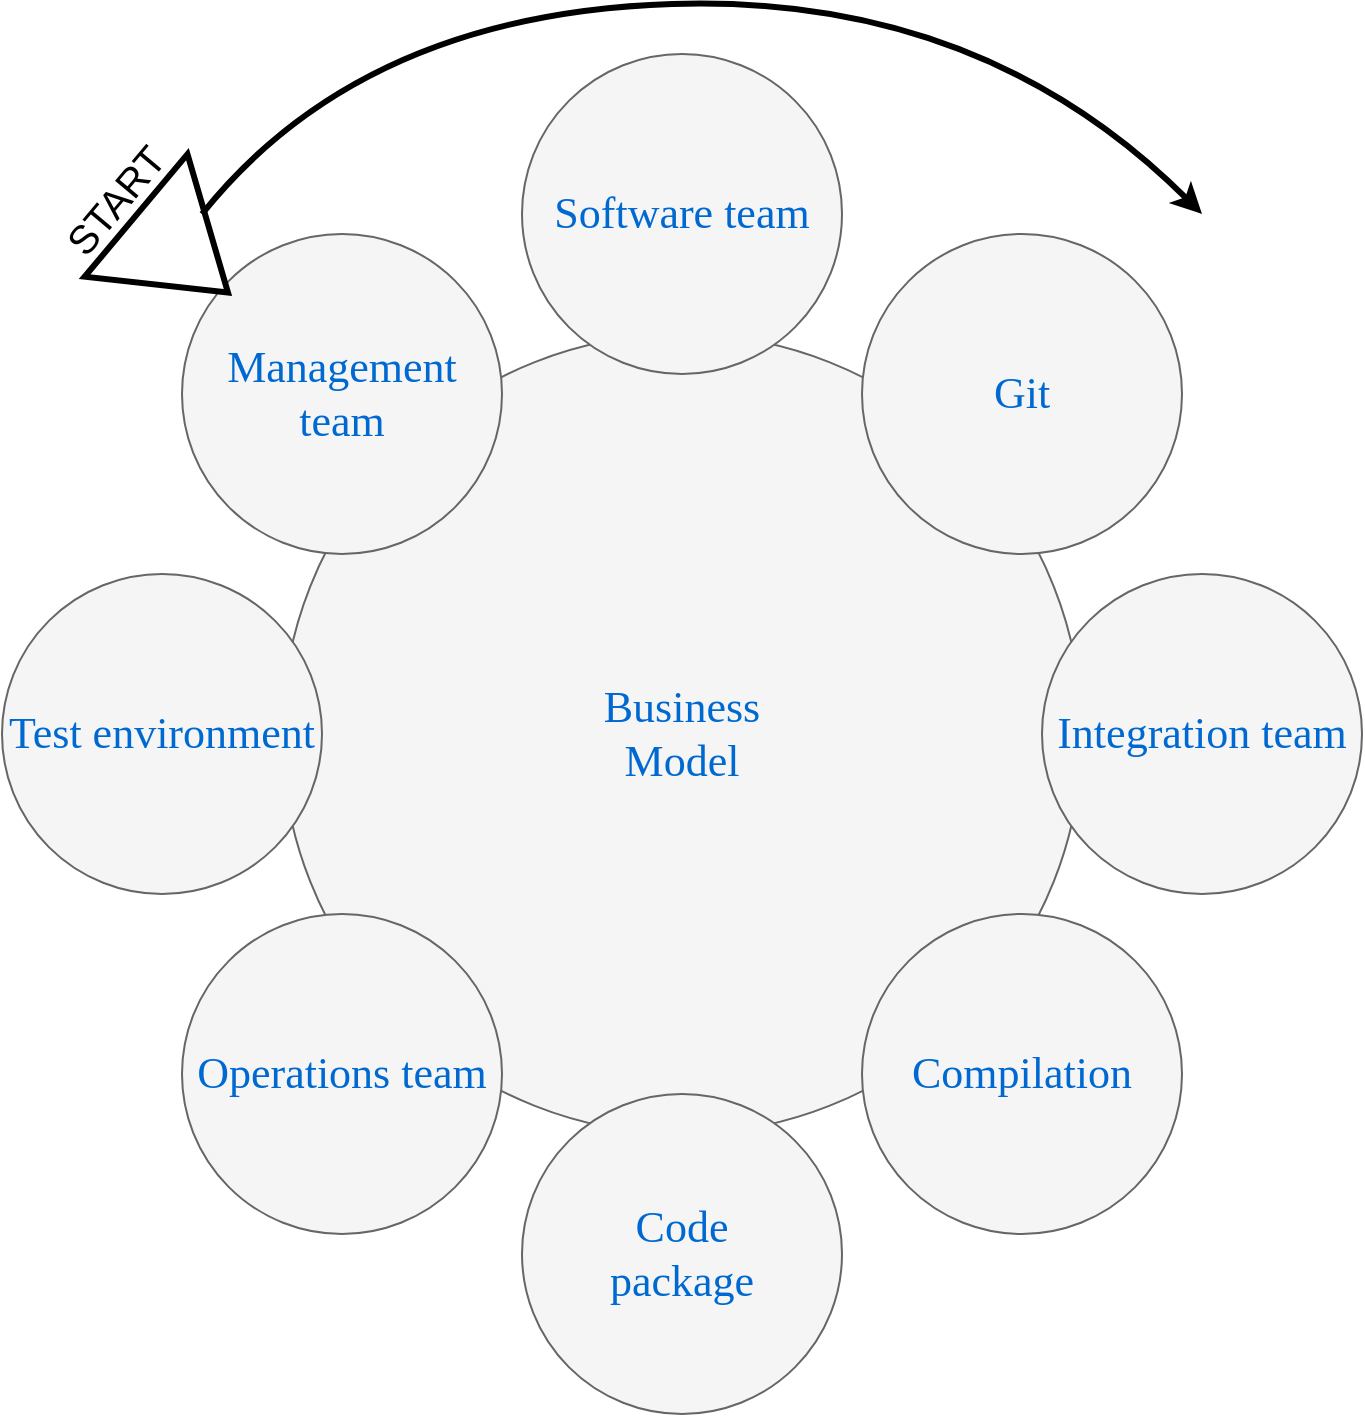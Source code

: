 <mxfile version="16.4.7" type="device" pages="2"><diagram name="Stages old" id="dd472eb7-4b8b-5cd9-a60b-b15522922e76"><mxGraphModel dx="2830" dy="1762" grid="1" gridSize="10" guides="1" tooltips="1" connect="1" arrows="1" fold="1" page="1" pageScale="1" pageWidth="1100" pageHeight="850" background="none" math="0" shadow="0"><root><mxCell id="0"/><mxCell id="1" parent="0"/><mxCell id="374e34682ed331ee-1" value="Business&lt;div&gt;Model&lt;/div&gt;" style="ellipse;whiteSpace=wrap;html=1;rounded=0;shadow=0;dashed=0;comic=0;fontFamily=Verdana;fontSize=22;fontColor=#0069D1;fillColor=#f5f5f5;strokeColor=#666666;" parent="1" vertex="1"><mxGeometry x="-770" y="-600" width="400" height="400" as="geometry"/></mxCell><mxCell id="45236fa5f4b8e91a-1" value="Software team" style="ellipse;whiteSpace=wrap;html=1;rounded=0;shadow=0;dashed=0;comic=0;fontFamily=Verdana;fontSize=22;fontColor=#0069D1;fillColor=#f5f5f5;strokeColor=#666666;" parent="1" vertex="1"><mxGeometry x="-650" y="-740" width="160" height="160" as="geometry"/></mxCell><mxCell id="45236fa5f4b8e91a-2" value="Code &lt;br&gt;package" style="ellipse;whiteSpace=wrap;html=1;rounded=0;shadow=0;dashed=0;comic=0;fontFamily=Verdana;fontSize=22;fontColor=#0069D1;fillColor=#f5f5f5;strokeColor=#666666;" parent="1" vertex="1"><mxGeometry x="-650" y="-220" width="160" height="160" as="geometry"/></mxCell><mxCell id="45236fa5f4b8e91a-3" value="Integration team" style="ellipse;whiteSpace=wrap;html=1;rounded=0;shadow=0;dashed=0;comic=0;fontFamily=Verdana;fontSize=22;fontColor=#0069D1;fillColor=#f5f5f5;strokeColor=#666666;" parent="1" vertex="1"><mxGeometry x="-390" y="-480" width="160" height="160" as="geometry"/></mxCell><mxCell id="45236fa5f4b8e91a-4" value="Test environment" style="ellipse;whiteSpace=wrap;html=1;rounded=0;shadow=0;dashed=0;comic=0;fontFamily=Verdana;fontSize=22;fontColor=#0069D1;fillColor=#f5f5f5;strokeColor=#666666;" parent="1" vertex="1"><mxGeometry x="-910" y="-480" width="160" height="160" as="geometry"/></mxCell><mxCell id="45236fa5f4b8e91a-5" value="Management&lt;br&gt;team" style="ellipse;whiteSpace=wrap;html=1;rounded=0;shadow=0;dashed=0;comic=0;fontFamily=Verdana;fontSize=22;fontColor=#0069D1;fillColor=#f5f5f5;strokeColor=#666666;" parent="1" vertex="1"><mxGeometry x="-820" y="-650" width="160" height="160" as="geometry"/></mxCell><mxCell id="45236fa5f4b8e91a-6" value="Git" style="ellipse;whiteSpace=wrap;html=1;rounded=0;shadow=0;dashed=0;comic=0;fontFamily=Verdana;fontSize=22;fontColor=#0069D1;fillColor=#f5f5f5;strokeColor=#666666;" parent="1" vertex="1"><mxGeometry x="-480" y="-650" width="160" height="160" as="geometry"/></mxCell><mxCell id="45236fa5f4b8e91a-7" value="Compilation" style="ellipse;whiteSpace=wrap;html=1;rounded=0;shadow=0;dashed=0;comic=0;fontFamily=Verdana;fontSize=22;fontColor=#0069D1;fillColor=#f5f5f5;strokeColor=#666666;" parent="1" vertex="1"><mxGeometry x="-480" y="-310" width="160" height="160" as="geometry"/></mxCell><mxCell id="45236fa5f4b8e91a-8" value="Operations team" style="ellipse;whiteSpace=wrap;html=1;rounded=0;shadow=0;dashed=0;comic=0;fontFamily=Verdana;fontSize=22;fontColor=#0069D1;fillColor=#f5f5f5;strokeColor=#666666;" parent="1" vertex="1"><mxGeometry x="-820" y="-310" width="160" height="160" as="geometry"/></mxCell><mxCell id="aJ1Cts6nXs2LUL9V1UAL-3" value="" style="triangle;whiteSpace=wrap;html=1;rotation=40;strokeWidth=3;" vertex="1" parent="1"><mxGeometry x="-850" y="-680" width="60" height="80" as="geometry"/></mxCell><mxCell id="aJ1Cts6nXs2LUL9V1UAL-4" value="&lt;font style=&quot;font-size: 20px&quot;&gt;START&lt;/font&gt;" style="text;html=1;resizable=0;autosize=1;align=center;verticalAlign=middle;points=[];fillColor=none;strokeColor=none;rounded=0;rotation=-50;" vertex="1" parent="1"><mxGeometry x="-894" y="-677" width="80" height="20" as="geometry"/></mxCell><mxCell id="aJ1Cts6nXs2LUL9V1UAL-5" value="" style="curved=1;endArrow=classic;html=1;rounded=0;fontSize=20;strokeWidth=3;" edge="1" parent="1"><mxGeometry width="50" height="50" relative="1" as="geometry"><mxPoint x="-810" y="-660" as="sourcePoint"/><mxPoint x="-310" y="-660" as="targetPoint"/><Array as="points"><mxPoint x="-730" y="-760"/><mxPoint x="-420" y="-770"/></Array></mxGeometry></mxCell></root></mxGraphModel></diagram><diagram id="UP3tfPJkXp-aI90xnXbg" name="Page-2"><mxGraphModel dx="3776" dy="2194" grid="1" gridSize="10" guides="1" tooltips="1" connect="1" arrows="1" fold="1" page="1" pageScale="1" pageWidth="850" pageHeight="1100" math="0" shadow="0"><root><mxCell id="kwcW2sZ1OSu8GY6qHK2_-0"/><mxCell id="kwcW2sZ1OSu8GY6qHK2_-1" parent="kwcW2sZ1OSu8GY6qHK2_-0"/><mxCell id="PbkhvhP40oLQabmzFKsS-0" value="Business&lt;div&gt;Model&lt;/div&gt;" style="ellipse;whiteSpace=wrap;html=1;rounded=0;shadow=0;dashed=0;comic=0;fontFamily=Verdana;fontSize=22;fontColor=#0069D1;fillColor=#f5f5f5;strokeColor=#666666;" vertex="1" parent="kwcW2sZ1OSu8GY6qHK2_-1"><mxGeometry x="-770" y="-600" width="400" height="400" as="geometry"/></mxCell><mxCell id="PbkhvhP40oLQabmzFKsS-1" value="Software team" style="ellipse;whiteSpace=wrap;html=1;rounded=0;shadow=0;dashed=0;comic=0;fontFamily=Verdana;fontSize=22;fontColor=#0069D1;fillColor=#f5f5f5;strokeColor=#666666;" vertex="1" parent="kwcW2sZ1OSu8GY6qHK2_-1"><mxGeometry x="-650" y="-670" width="90" height="90" as="geometry"/></mxCell><mxCell id="PbkhvhP40oLQabmzFKsS-2" value="Code &lt;br&gt;package" style="ellipse;whiteSpace=wrap;html=1;rounded=0;shadow=0;dashed=0;comic=0;fontFamily=Verdana;fontSize=22;fontColor=#0069D1;fillColor=#f5f5f5;strokeColor=#666666;" vertex="1" parent="kwcW2sZ1OSu8GY6qHK2_-1"><mxGeometry x="-650" y="-220" width="160" height="160" as="geometry"/></mxCell><mxCell id="PbkhvhP40oLQabmzFKsS-3" value="Build server" style="ellipse;whiteSpace=wrap;html=1;rounded=0;shadow=0;dashed=0;comic=0;fontFamily=Verdana;fontSize=22;fontColor=#0069D1;fillColor=#f5f5f5;strokeColor=#666666;" vertex="1" parent="kwcW2sZ1OSu8GY6qHK2_-1"><mxGeometry x="-425" y="-590" width="90" height="90" as="geometry"/></mxCell><mxCell id="PbkhvhP40oLQabmzFKsS-4" value="Test environment" style="ellipse;whiteSpace=wrap;html=1;rounded=0;shadow=0;dashed=0;comic=0;fontFamily=Verdana;fontSize=22;fontColor=#0069D1;fillColor=#f5f5f5;strokeColor=#666666;" vertex="1" parent="kwcW2sZ1OSu8GY6qHK2_-1"><mxGeometry x="-910" y="-480" width="160" height="160" as="geometry"/></mxCell><mxCell id="PbkhvhP40oLQabmzFKsS-5" value="Management&lt;br&gt;team" style="ellipse;whiteSpace=wrap;html=1;rounded=0;shadow=0;dashed=0;comic=0;fontFamily=Verdana;fontSize=22;fontColor=#0069D1;fillColor=#f5f5f5;strokeColor=#666666;" vertex="1" parent="kwcW2sZ1OSu8GY6qHK2_-1"><mxGeometry x="-820" y="-650" width="160" height="160" as="geometry"/></mxCell><mxCell id="PbkhvhP40oLQabmzFKsS-6" value="Git" style="ellipse;whiteSpace=wrap;html=1;rounded=0;shadow=0;dashed=0;comic=0;fontFamily=Verdana;fontSize=22;fontColor=#0069D1;fillColor=#f5f5f5;strokeColor=#666666;" vertex="1" parent="kwcW2sZ1OSu8GY6qHK2_-1"><mxGeometry x="-520" y="-657" width="90" height="90" as="geometry"/></mxCell><mxCell id="PbkhvhP40oLQabmzFKsS-7" value="Compilation" style="ellipse;whiteSpace=wrap;html=1;rounded=0;shadow=0;dashed=0;comic=0;fontFamily=Verdana;fontSize=22;fontColor=#0069D1;fillColor=#f5f5f5;strokeColor=#666666;" vertex="1" parent="kwcW2sZ1OSu8GY6qHK2_-1"><mxGeometry x="-480" y="-310" width="160" height="160" as="geometry"/></mxCell><mxCell id="PbkhvhP40oLQabmzFKsS-8" value="Operations team" style="ellipse;whiteSpace=wrap;html=1;rounded=0;shadow=0;dashed=0;comic=0;fontFamily=Verdana;fontSize=22;fontColor=#0069D1;fillColor=#f5f5f5;strokeColor=#666666;" vertex="1" parent="kwcW2sZ1OSu8GY6qHK2_-1"><mxGeometry x="-820" y="-310" width="160" height="160" as="geometry"/></mxCell><mxCell id="PbkhvhP40oLQabmzFKsS-9" value="" style="triangle;whiteSpace=wrap;html=1;rotation=40;strokeWidth=3;" vertex="1" parent="kwcW2sZ1OSu8GY6qHK2_-1"><mxGeometry x="-850" y="-680" width="60" height="80" as="geometry"/></mxCell><mxCell id="PbkhvhP40oLQabmzFKsS-10" value="&lt;font style=&quot;font-size: 20px&quot;&gt;START&lt;/font&gt;" style="text;html=1;resizable=0;autosize=1;align=center;verticalAlign=middle;points=[];fillColor=none;strokeColor=none;rounded=0;rotation=-50;" vertex="1" parent="kwcW2sZ1OSu8GY6qHK2_-1"><mxGeometry x="-894" y="-677" width="80" height="20" as="geometry"/></mxCell><mxCell id="PbkhvhP40oLQabmzFKsS-11" value="" style="curved=1;endArrow=classic;html=1;rounded=0;fontSize=20;strokeWidth=3;" edge="1" parent="kwcW2sZ1OSu8GY6qHK2_-1"><mxGeometry width="50" height="50" relative="1" as="geometry"><mxPoint x="-810" y="-660" as="sourcePoint"/><mxPoint x="-310" y="-660" as="targetPoint"/><Array as="points"><mxPoint x="-730" y="-760"/><mxPoint x="-420" y="-770"/></Array></mxGeometry></mxCell></root></mxGraphModel></diagram></mxfile>
